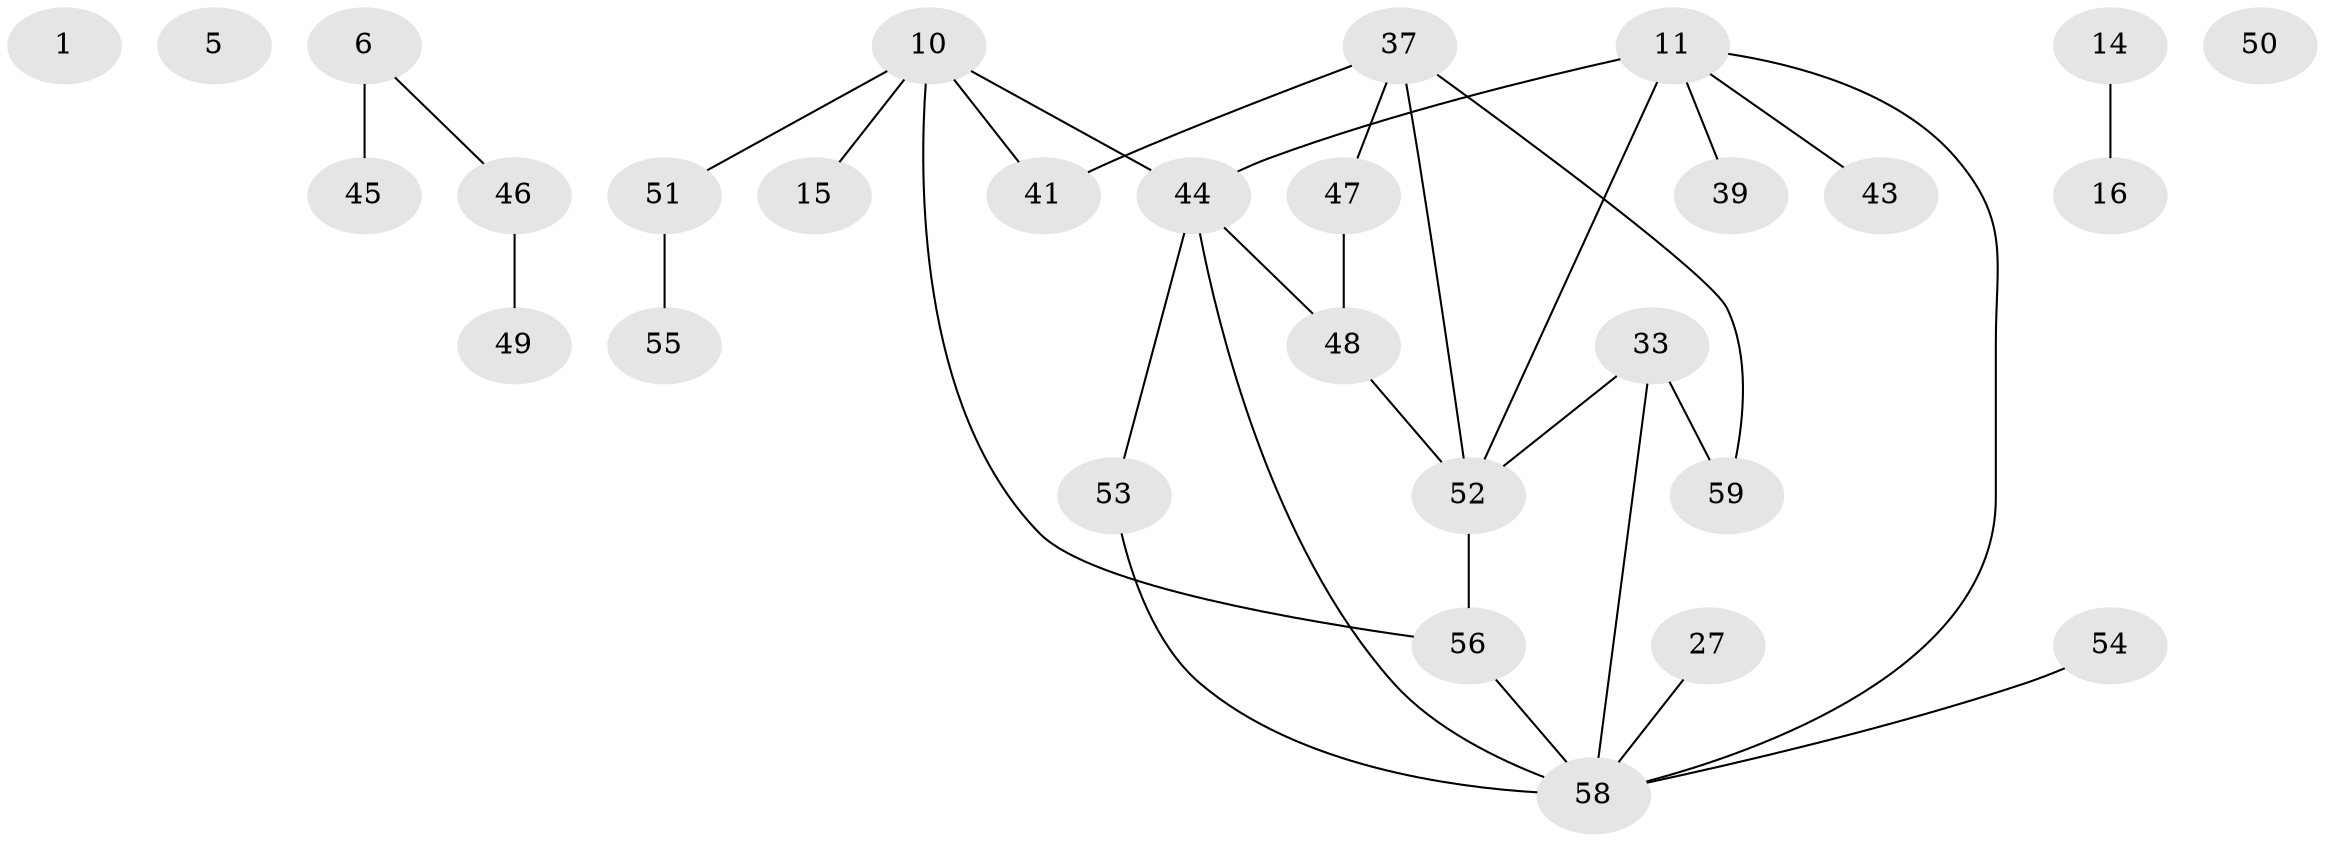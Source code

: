 // original degree distribution, {0: 0.05084745762711865, 1: 0.23728813559322035, 3: 0.2542372881355932, 2: 0.3220338983050847, 6: 0.03389830508474576, 4: 0.0847457627118644, 7: 0.01694915254237288}
// Generated by graph-tools (version 1.1) at 2025/38/03/09/25 04:38:59]
// undirected, 29 vertices, 32 edges
graph export_dot {
graph [start="1"]
  node [color=gray90,style=filled];
  1;
  5;
  6;
  10 [super="+8"];
  11;
  14;
  15 [super="+2"];
  16;
  27;
  33 [super="+31"];
  37 [super="+32"];
  39;
  41 [super="+40"];
  43;
  44 [super="+19"];
  45 [super="+42"];
  46 [super="+22"];
  47;
  48 [super="+20+26"];
  49;
  50;
  51;
  52 [super="+24+30+34"];
  53 [super="+36"];
  54;
  55;
  56 [super="+4+28"];
  58 [super="+57+35"];
  59 [super="+29+21"];
  6 -- 45 [weight=2];
  6 -- 46;
  10 -- 15;
  10 -- 44;
  10 -- 51;
  10 -- 56 [weight=2];
  10 -- 41;
  11 -- 39;
  11 -- 43;
  11 -- 44 [weight=2];
  11 -- 58;
  11 -- 52;
  14 -- 16;
  27 -- 58 [weight=2];
  33 -- 58 [weight=2];
  33 -- 59;
  33 -- 52;
  37 -- 52;
  37 -- 59;
  37 -- 47;
  37 -- 41;
  44 -- 48;
  44 -- 53;
  44 -- 58;
  46 -- 49;
  47 -- 48;
  48 -- 52;
  51 -- 55;
  52 -- 56;
  53 -- 58;
  54 -- 58;
  56 -- 58 [weight=2];
}
